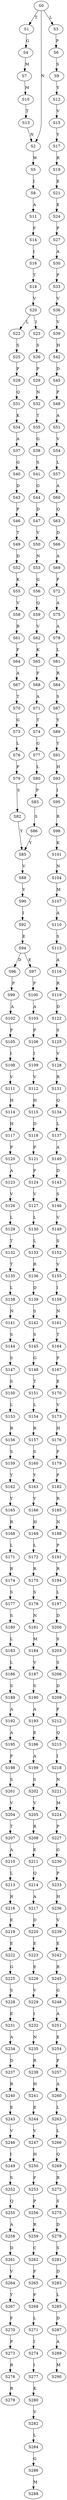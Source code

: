 strict digraph  {
	S0 -> S1 [ label = T ];
	S0 -> S2 [ label = N ];
	S0 -> S3 [ label = L ];
	S1 -> S4 [ label = G ];
	S2 -> S5 [ label = W ];
	S3 -> S6 [ label = P ];
	S4 -> S7 [ label = M ];
	S5 -> S8 [ label = I ];
	S6 -> S9 [ label = S ];
	S7 -> S10 [ label = M ];
	S8 -> S11 [ label = A ];
	S9 -> S12 [ label = Y ];
	S10 -> S13 [ label = T ];
	S11 -> S14 [ label = F ];
	S12 -> S15 [ label = V ];
	S13 -> S2 [ label = N ];
	S14 -> S16 [ label = I ];
	S15 -> S17 [ label = Y ];
	S16 -> S18 [ label = T ];
	S17 -> S19 [ label = R ];
	S18 -> S20 [ label = V ];
	S19 -> S21 [ label = E ];
	S20 -> S22 [ label = L ];
	S20 -> S23 [ label = I ];
	S21 -> S24 [ label = E ];
	S22 -> S25 [ label = S ];
	S23 -> S26 [ label = S ];
	S24 -> S27 [ label = P ];
	S25 -> S28 [ label = P ];
	S26 -> S29 [ label = P ];
	S27 -> S30 [ label = A ];
	S28 -> S31 [ label = Q ];
	S29 -> S32 [ label = N ];
	S30 -> S33 [ label = P ];
	S31 -> S34 [ label = K ];
	S32 -> S35 [ label = T ];
	S33 -> S36 [ label = V ];
	S34 -> S37 [ label = A ];
	S35 -> S38 [ label = G ];
	S36 -> S39 [ label = V ];
	S37 -> S40 [ label = G ];
	S38 -> S41 [ label = S ];
	S39 -> S42 [ label = H ];
	S40 -> S43 [ label = D ];
	S41 -> S44 [ label = G ];
	S42 -> S45 [ label = D ];
	S43 -> S46 [ label = P ];
	S44 -> S47 [ label = D ];
	S45 -> S48 [ label = P ];
	S46 -> S49 [ label = T ];
	S47 -> S50 [ label = V ];
	S48 -> S51 [ label = A ];
	S49 -> S52 [ label = D ];
	S50 -> S53 [ label = N ];
	S51 -> S54 [ label = V ];
	S52 -> S55 [ label = K ];
	S53 -> S56 [ label = G ];
	S54 -> S57 [ label = L ];
	S55 -> S58 [ label = V ];
	S56 -> S59 [ label = Q ];
	S57 -> S60 [ label = A ];
	S58 -> S61 [ label = R ];
	S59 -> S62 [ label = V ];
	S60 -> S63 [ label = Q ];
	S61 -> S64 [ label = F ];
	S62 -> S65 [ label = K ];
	S63 -> S66 [ label = D ];
	S64 -> S67 [ label = A ];
	S65 -> S68 [ label = F ];
	S66 -> S69 [ label = A ];
	S67 -> S70 [ label = T ];
	S68 -> S71 [ label = A ];
	S69 -> S72 [ label = P ];
	S70 -> S73 [ label = G ];
	S71 -> S74 [ label = T ];
	S72 -> S75 [ label = A ];
	S73 -> S76 [ label = L ];
	S74 -> S77 [ label = G ];
	S75 -> S78 [ label = A ];
	S76 -> S79 [ label = P ];
	S77 -> S80 [ label = L ];
	S78 -> S81 [ label = L ];
	S79 -> S82 [ label = S ];
	S80 -> S83 [ label = P ];
	S81 -> S84 [ label = R ];
	S82 -> S85 [ label = Y ];
	S83 -> S86 [ label = S ];
	S84 -> S87 [ label = S ];
	S85 -> S88 [ label = V ];
	S86 -> S85 [ label = Y ];
	S87 -> S89 [ label = Y ];
	S88 -> S90 [ label = Y ];
	S89 -> S91 [ label = Y ];
	S90 -> S92 [ label = I ];
	S91 -> S93 [ label = H ];
	S92 -> S94 [ label = E ];
	S93 -> S95 [ label = I ];
	S94 -> S96 [ label = D ];
	S94 -> S97 [ label = E ];
	S95 -> S98 [ label = R ];
	S96 -> S99 [ label = P ];
	S97 -> S100 [ label = P ];
	S98 -> S101 [ label = K ];
	S99 -> S102 [ label = A ];
	S100 -> S103 [ label = A ];
	S101 -> S104 [ label = N ];
	S102 -> S105 [ label = P ];
	S103 -> S106 [ label = P ];
	S104 -> S107 [ label = M ];
	S105 -> S108 [ label = I ];
	S106 -> S109 [ label = I ];
	S107 -> S110 [ label = A ];
	S108 -> S111 [ label = V ];
	S109 -> S112 [ label = V ];
	S110 -> S113 [ label = S ];
	S111 -> S114 [ label = H ];
	S112 -> S115 [ label = H ];
	S113 -> S116 [ label = A ];
	S114 -> S117 [ label = H ];
	S115 -> S118 [ label = D ];
	S116 -> S119 [ label = R ];
	S117 -> S120 [ label = P ];
	S118 -> S121 [ label = P ];
	S119 -> S122 [ label = D ];
	S120 -> S123 [ label = A ];
	S121 -> S124 [ label = P ];
	S122 -> S125 [ label = S ];
	S123 -> S126 [ label = V ];
	S124 -> S127 [ label = V ];
	S125 -> S128 [ label = V ];
	S126 -> S129 [ label = L ];
	S127 -> S130 [ label = L ];
	S128 -> S131 [ label = R ];
	S129 -> S132 [ label = T ];
	S130 -> S133 [ label = L ];
	S131 -> S134 [ label = Q ];
	S132 -> S135 [ label = T ];
	S133 -> S136 [ label = R ];
	S134 -> S137 [ label = L ];
	S135 -> S138 [ label = L ];
	S136 -> S139 [ label = D ];
	S137 -> S140 [ label = A ];
	S138 -> S141 [ label = N ];
	S139 -> S142 [ label = S ];
	S140 -> S143 [ label = D ];
	S141 -> S144 [ label = S ];
	S142 -> S145 [ label = S ];
	S143 -> S146 [ label = S ];
	S144 -> S147 [ label = S ];
	S145 -> S148 [ label = G ];
	S146 -> S149 [ label = V ];
	S147 -> S150 [ label = S ];
	S148 -> S151 [ label = T ];
	S149 -> S152 [ label = S ];
	S150 -> S153 [ label = L ];
	S151 -> S154 [ label = L ];
	S152 -> S155 [ label = V ];
	S153 -> S156 [ label = R ];
	S154 -> S157 [ label = R ];
	S155 -> S158 [ label = I ];
	S156 -> S159 [ label = S ];
	S157 -> S160 [ label = S ];
	S158 -> S161 [ label = N ];
	S159 -> S162 [ label = Y ];
	S160 -> S163 [ label = Y ];
	S161 -> S164 [ label = T ];
	S162 -> S165 [ label = Y ];
	S163 -> S166 [ label = Y ];
	S164 -> S167 [ label = P ];
	S165 -> S168 [ label = R ];
	S166 -> S169 [ label = H ];
	S167 -> S170 [ label = E ];
	S168 -> S171 [ label = L ];
	S169 -> S172 [ label = L ];
	S170 -> S173 [ label = V ];
	S171 -> S174 [ label = R ];
	S172 -> S175 [ label = R ];
	S173 -> S176 [ label = H ];
	S174 -> S177 [ label = S ];
	S175 -> S178 [ label = S ];
	S176 -> S179 [ label = F ];
	S177 -> S180 [ label = S ];
	S178 -> S181 [ label = N ];
	S179 -> S182 [ label = P ];
	S180 -> S183 [ label = L ];
	S181 -> S184 [ label = M ];
	S182 -> S185 [ label = R ];
	S183 -> S186 [ label = L ];
	S184 -> S187 [ label = V ];
	S185 -> S188 [ label = N ];
	S186 -> S189 [ label = S ];
	S187 -> S190 [ label = S ];
	S188 -> S191 [ label = P ];
	S189 -> S192 [ label = A ];
	S190 -> S193 [ label = A ];
	S191 -> S194 [ label = R ];
	S192 -> S195 [ label = A ];
	S193 -> S196 [ label = E ];
	S194 -> S197 [ label = L ];
	S195 -> S198 [ label = P ];
	S196 -> S199 [ label = A ];
	S197 -> S200 [ label = D ];
	S198 -> S201 [ label = S ];
	S199 -> S202 [ label = S ];
	S200 -> S203 [ label = S ];
	S201 -> S204 [ label = V ];
	S202 -> S205 [ label = V ];
	S203 -> S206 [ label = S ];
	S204 -> S207 [ label = T ];
	S205 -> S208 [ label = R ];
	S206 -> S209 [ label = D ];
	S207 -> S210 [ label = A ];
	S208 -> S211 [ label = E ];
	S209 -> S212 [ label = F ];
	S210 -> S213 [ label = L ];
	S211 -> S214 [ label = Q ];
	S212 -> S215 [ label = Q ];
	S213 -> S216 [ label = R ];
	S214 -> S217 [ label = A ];
	S215 -> S218 [ label = I ];
	S216 -> S219 [ label = E ];
	S217 -> S220 [ label = D ];
	S218 -> S221 [ label = N ];
	S219 -> S222 [ label = E ];
	S220 -> S223 [ label = E ];
	S221 -> S224 [ label = M ];
	S222 -> S225 [ label = G ];
	S223 -> S226 [ label = E ];
	S224 -> S227 [ label = P ];
	S225 -> S228 [ label = S ];
	S226 -> S229 [ label = V ];
	S227 -> S230 [ label = G ];
	S228 -> S231 [ label = E ];
	S229 -> S232 [ label = I ];
	S230 -> S233 [ label = P ];
	S231 -> S234 [ label = A ];
	S232 -> S235 [ label = N ];
	S233 -> S236 [ label = H ];
	S234 -> S237 [ label = D ];
	S235 -> S238 [ label = R ];
	S236 -> S239 [ label = V ];
	S237 -> S240 [ label = R ];
	S238 -> S241 [ label = H ];
	S239 -> S242 [ label = E ];
	S240 -> S243 [ label = E ];
	S241 -> S244 [ label = E ];
	S242 -> S245 [ label = R ];
	S243 -> S246 [ label = V ];
	S244 -> S247 [ label = V ];
	S245 -> S248 [ label = G ];
	S246 -> S249 [ label = I ];
	S247 -> S250 [ label = H ];
	S248 -> S251 [ label = A ];
	S249 -> S252 [ label = S ];
	S250 -> S253 [ label = F ];
	S251 -> S254 [ label = E ];
	S252 -> S255 [ label = Q ];
	S253 -> S256 [ label = P ];
	S254 -> S257 [ label = P ];
	S255 -> S258 [ label = A ];
	S256 -> S259 [ label = R ];
	S257 -> S260 [ label = A ];
	S258 -> S261 [ label = D ];
	S259 -> S262 [ label = C ];
	S260 -> S263 [ label = L ];
	S261 -> S264 [ label = V ];
	S262 -> S265 [ label = F ];
	S263 -> S266 [ label = L ];
	S264 -> S267 [ label = Y ];
	S265 -> S268 [ label = F ];
	S266 -> S269 [ label = Q ];
	S267 -> S270 [ label = F ];
	S268 -> S271 [ label = L ];
	S269 -> S272 [ label = R ];
	S270 -> S273 [ label = P ];
	S271 -> S274 [ label = I ];
	S272 -> S275 [ label = S ];
	S273 -> S276 [ label = R ];
	S274 -> S277 [ label = I ];
	S275 -> S278 [ label = D ];
	S276 -> S279 [ label = R ];
	S277 -> S280 [ label = K ];
	S278 -> S281 [ label = S ];
	S280 -> S282 [ label = V ];
	S281 -> S283 [ label = D ];
	S282 -> S284 [ label = L ];
	S283 -> S285 [ label = L ];
	S284 -> S286 [ label = G ];
	S285 -> S287 [ label = D ];
	S286 -> S288 [ label = M ];
	S287 -> S289 [ label = A ];
	S289 -> S290 [ label = M ];
}
